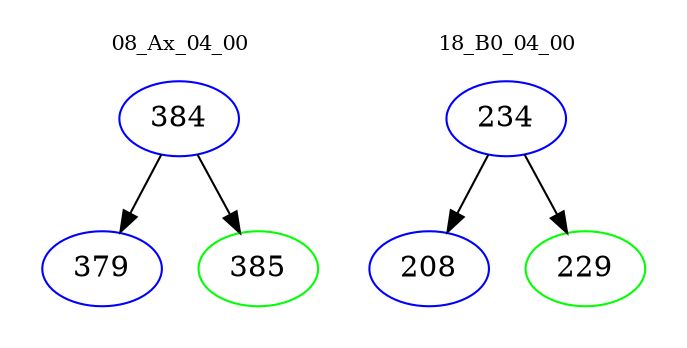digraph{
subgraph cluster_0 {
color = white
label = "08_Ax_04_00";
fontsize=10;
T0_384 [label="384", color="blue"]
T0_384 -> T0_379 [color="black"]
T0_379 [label="379", color="blue"]
T0_384 -> T0_385 [color="black"]
T0_385 [label="385", color="green"]
}
subgraph cluster_1 {
color = white
label = "18_B0_04_00";
fontsize=10;
T1_234 [label="234", color="blue"]
T1_234 -> T1_208 [color="black"]
T1_208 [label="208", color="blue"]
T1_234 -> T1_229 [color="black"]
T1_229 [label="229", color="green"]
}
}
